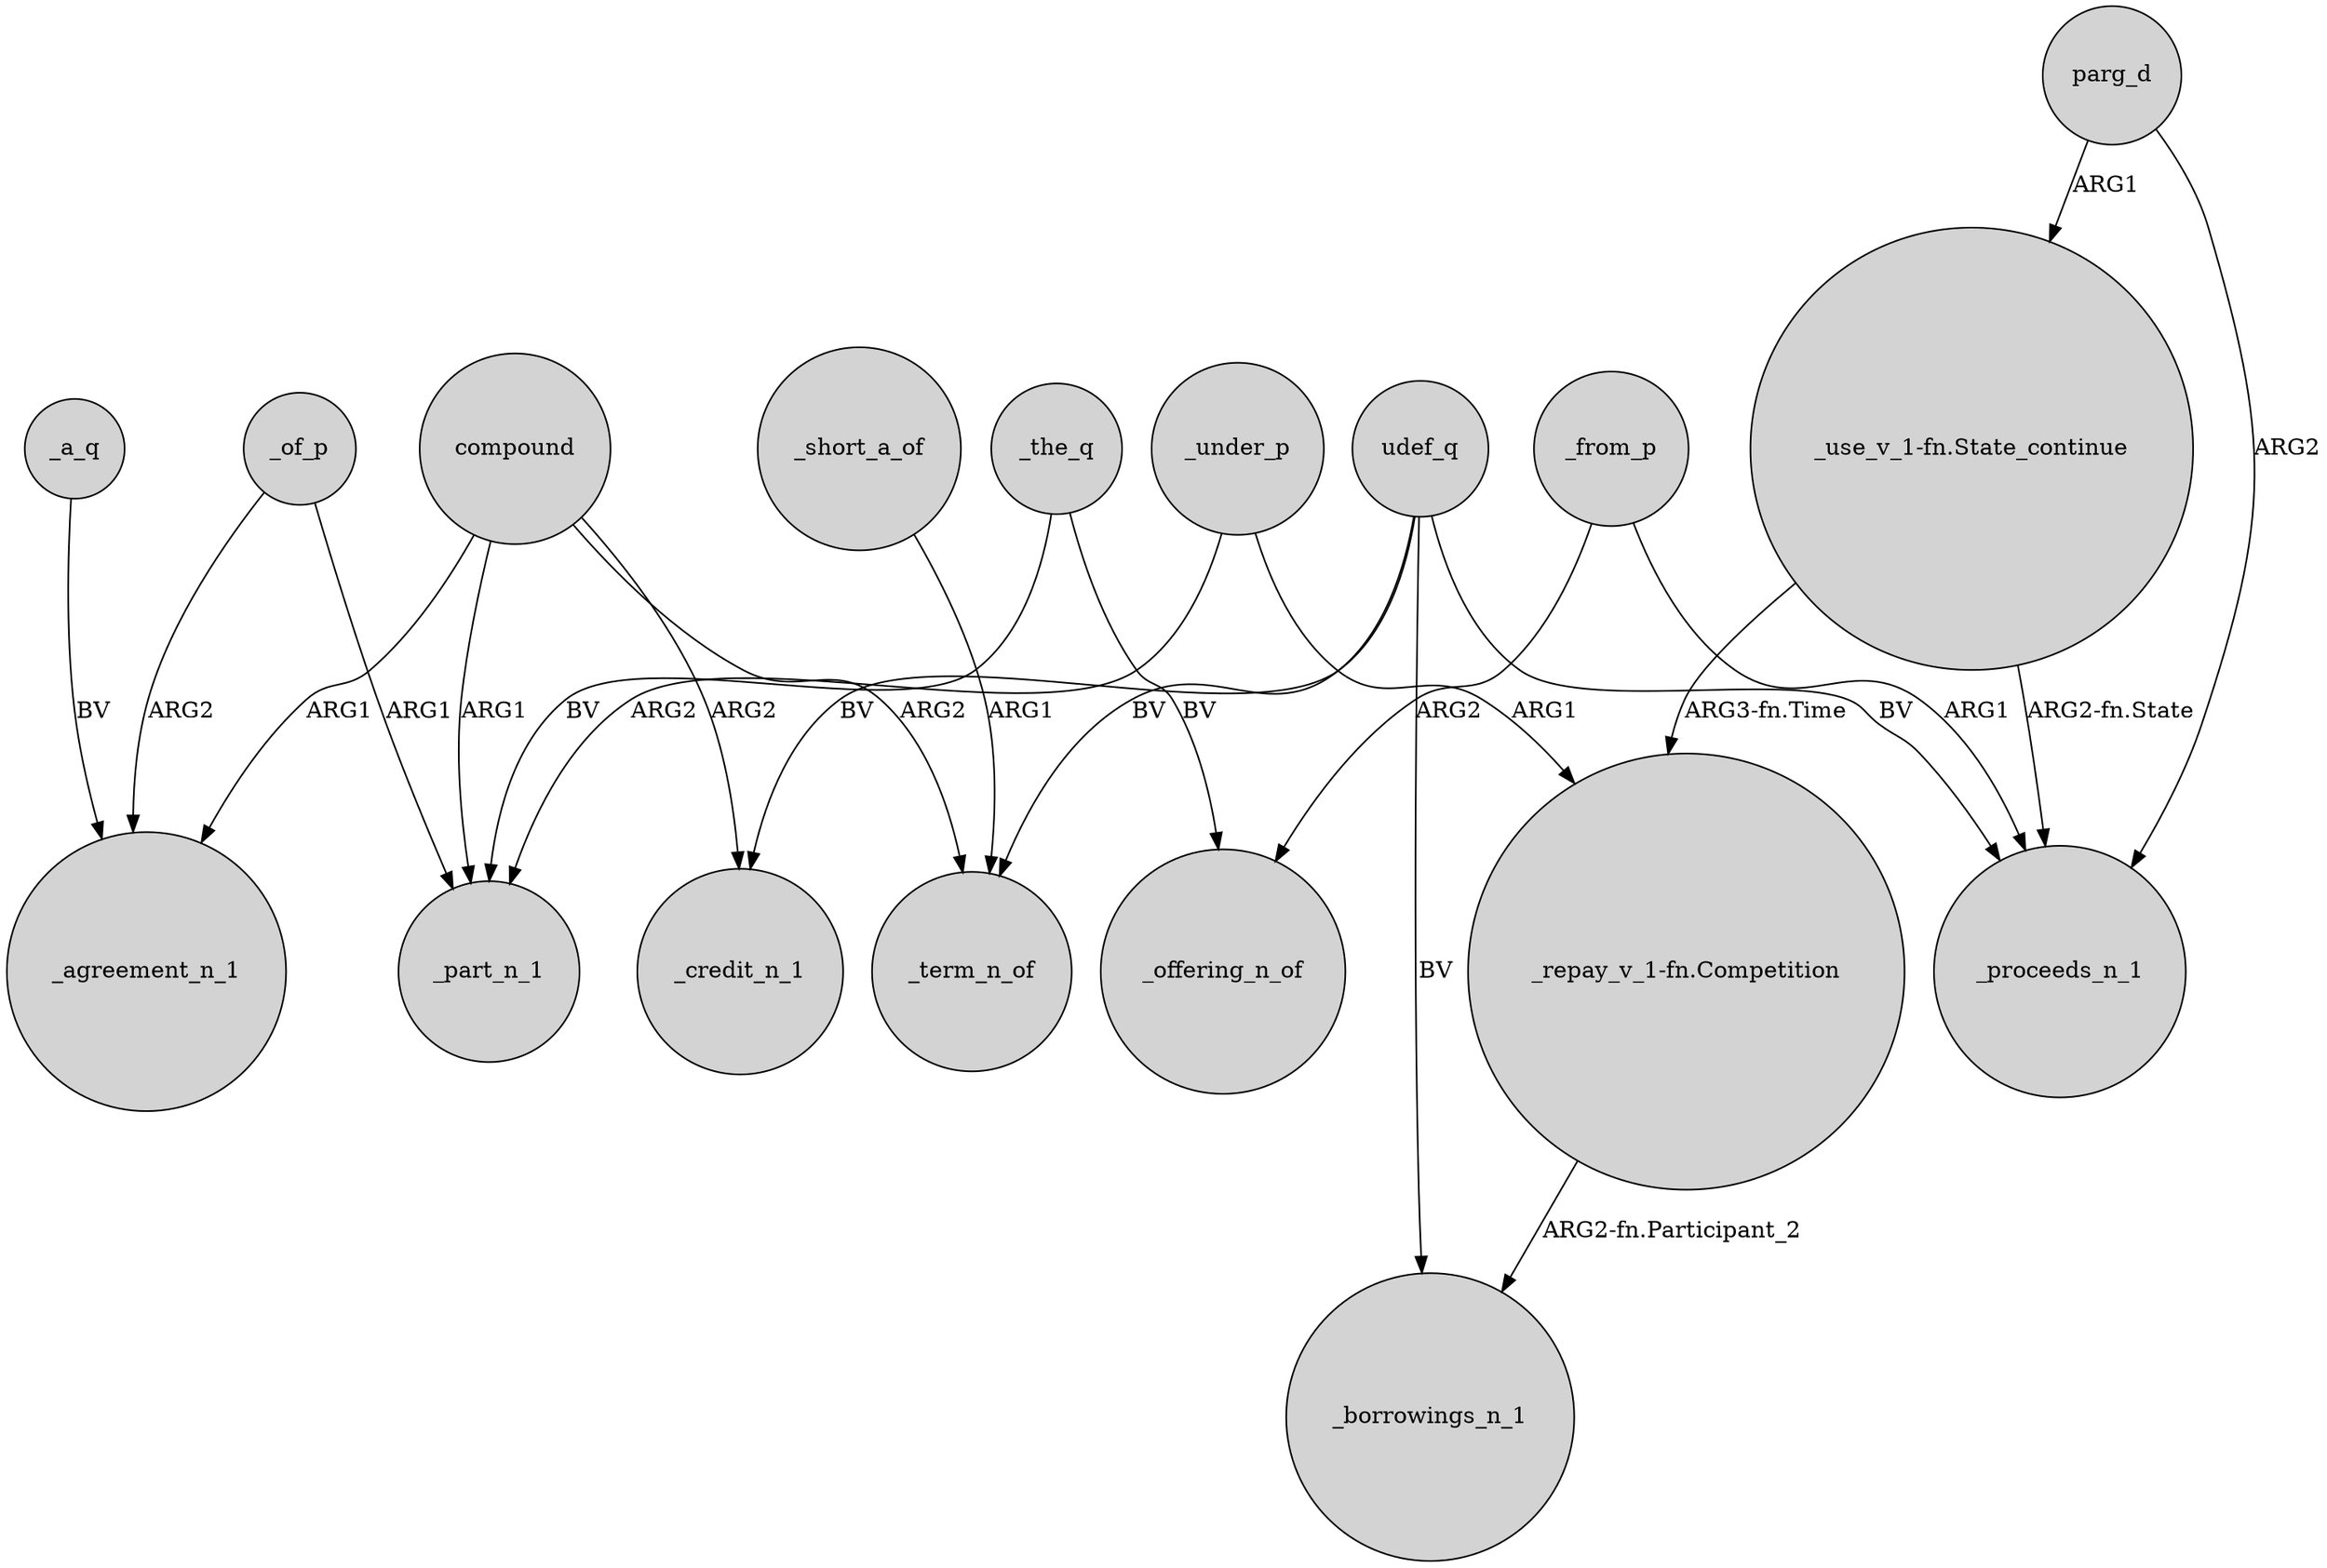 digraph {
	node [shape=circle style=filled]
	_of_p -> _agreement_n_1 [label=ARG2]
	udef_q -> _term_n_of [label=BV]
	_under_p -> _part_n_1 [label=ARG2]
	"_use_v_1-fn.State_continue" -> "_repay_v_1-fn.Competition" [label="ARG3-fn.Time"]
	"_use_v_1-fn.State_continue" -> _proceeds_n_1 [label="ARG2-fn.State"]
	compound -> _term_n_of [label=ARG2]
	compound -> _part_n_1 [label=ARG1]
	_from_p -> _offering_n_of [label=ARG2]
	_from_p -> _proceeds_n_1 [label=ARG1]
	parg_d -> _proceeds_n_1 [label=ARG2]
	"_repay_v_1-fn.Competition" -> _borrowings_n_1 [label="ARG2-fn.Participant_2"]
	udef_q -> _proceeds_n_1 [label=BV]
	_the_q -> _offering_n_of [label=BV]
	_a_q -> _agreement_n_1 [label=BV]
	compound -> _credit_n_1 [label=ARG2]
	udef_q -> _credit_n_1 [label=BV]
	_short_a_of -> _term_n_of [label=ARG1]
	_under_p -> "_repay_v_1-fn.Competition" [label=ARG1]
	parg_d -> "_use_v_1-fn.State_continue" [label=ARG1]
	compound -> _agreement_n_1 [label=ARG1]
	udef_q -> _borrowings_n_1 [label=BV]
	_of_p -> _part_n_1 [label=ARG1]
	_the_q -> _part_n_1 [label=BV]
}
